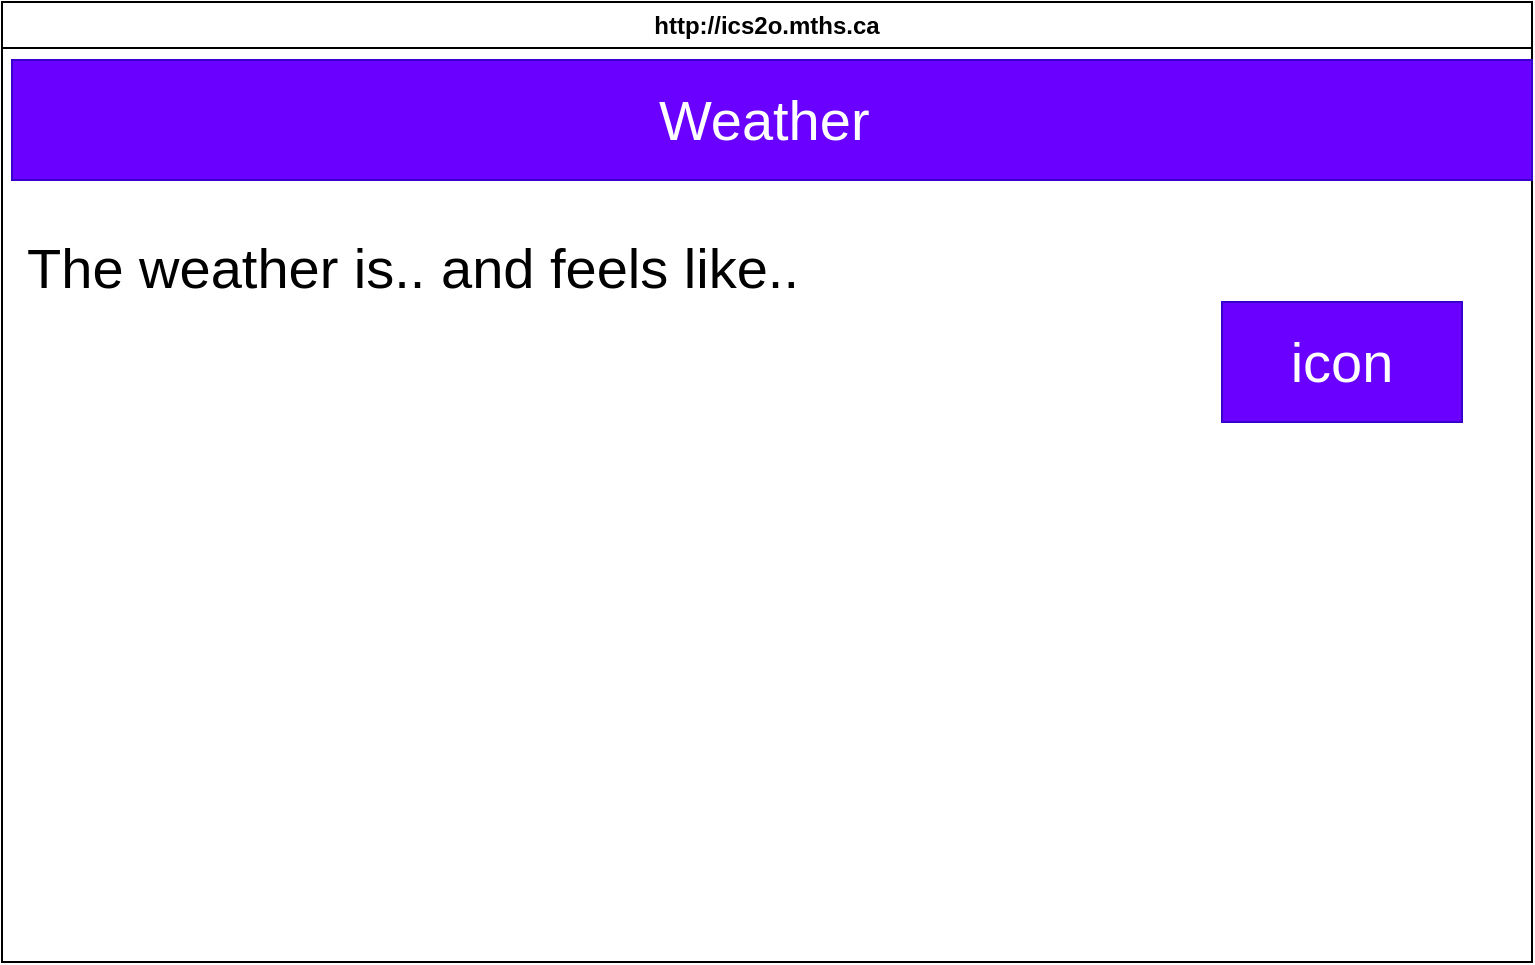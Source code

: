 <mxfile>
    <diagram id="HIP3nbAZw_EuaXWnEj3U" name="Page-1">
        <mxGraphModel dx="991" dy="773" grid="1" gridSize="10" guides="1" tooltips="1" connect="1" arrows="1" fold="1" page="1" pageScale="1" pageWidth="850" pageHeight="1100" math="0" shadow="0">
            <root>
                <mxCell id="0"/>
                <mxCell id="1" parent="0"/>
                <mxCell id="7" value="http://ics2o.mths.ca" style="swimlane;whiteSpace=wrap;html=1;" parent="1" vertex="1">
                    <mxGeometry x="40" y="40" width="765" height="480" as="geometry"/>
                </mxCell>
                <mxCell id="8" value="&lt;font style=&quot;font-size: 28px;&quot;&gt;The weather is.. and feels like..&lt;/font&gt;" style="text;html=1;align=center;verticalAlign=middle;resizable=0;points=[];autosize=1;strokeColor=none;fillColor=none;" vertex="1" parent="7">
                    <mxGeometry y="108" width="410" height="50" as="geometry"/>
                </mxCell>
                <mxCell id="9" value="icon" style="whiteSpace=wrap;html=1;fontSize=28;fillColor=#6a00ff;fontColor=#ffffff;strokeColor=#3700CC;" vertex="1" parent="7">
                    <mxGeometry x="610" y="150" width="120" height="60" as="geometry"/>
                </mxCell>
                <mxCell id="10" value="Weather&amp;nbsp;" style="whiteSpace=wrap;html=1;fontSize=28;fillColor=#6a00ff;fontColor=#ffffff;strokeColor=#3700CC;" vertex="1" parent="7">
                    <mxGeometry x="5" y="29" width="760" height="60" as="geometry"/>
                </mxCell>
            </root>
        </mxGraphModel>
    </diagram>
</mxfile>